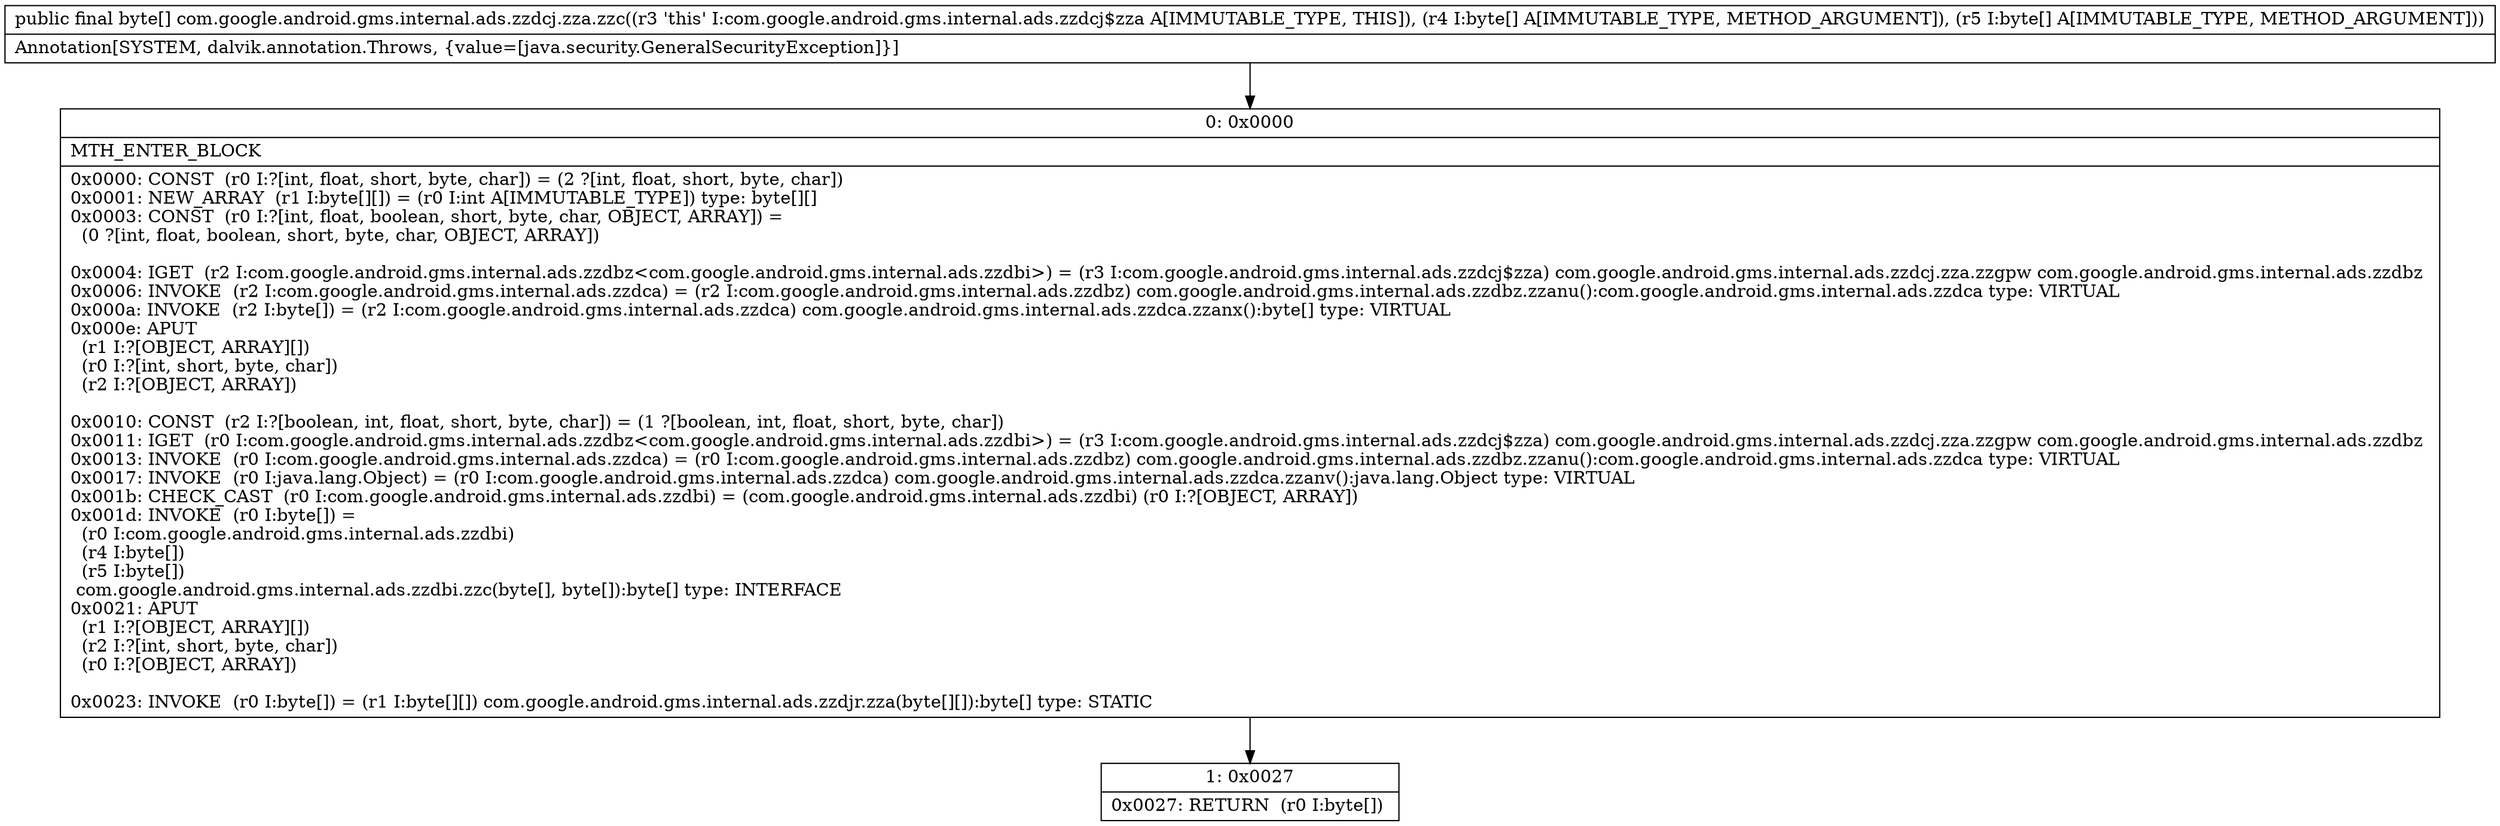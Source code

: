 digraph "CFG forcom.google.android.gms.internal.ads.zzdcj.zza.zzc([B[B)[B" {
Node_0 [shape=record,label="{0\:\ 0x0000|MTH_ENTER_BLOCK\l|0x0000: CONST  (r0 I:?[int, float, short, byte, char]) = (2 ?[int, float, short, byte, char]) \l0x0001: NEW_ARRAY  (r1 I:byte[][]) = (r0 I:int A[IMMUTABLE_TYPE]) type: byte[][] \l0x0003: CONST  (r0 I:?[int, float, boolean, short, byte, char, OBJECT, ARRAY]) = \l  (0 ?[int, float, boolean, short, byte, char, OBJECT, ARRAY])\l \l0x0004: IGET  (r2 I:com.google.android.gms.internal.ads.zzdbz\<com.google.android.gms.internal.ads.zzdbi\>) = (r3 I:com.google.android.gms.internal.ads.zzdcj$zza) com.google.android.gms.internal.ads.zzdcj.zza.zzgpw com.google.android.gms.internal.ads.zzdbz \l0x0006: INVOKE  (r2 I:com.google.android.gms.internal.ads.zzdca) = (r2 I:com.google.android.gms.internal.ads.zzdbz) com.google.android.gms.internal.ads.zzdbz.zzanu():com.google.android.gms.internal.ads.zzdca type: VIRTUAL \l0x000a: INVOKE  (r2 I:byte[]) = (r2 I:com.google.android.gms.internal.ads.zzdca) com.google.android.gms.internal.ads.zzdca.zzanx():byte[] type: VIRTUAL \l0x000e: APUT  \l  (r1 I:?[OBJECT, ARRAY][])\l  (r0 I:?[int, short, byte, char])\l  (r2 I:?[OBJECT, ARRAY])\l \l0x0010: CONST  (r2 I:?[boolean, int, float, short, byte, char]) = (1 ?[boolean, int, float, short, byte, char]) \l0x0011: IGET  (r0 I:com.google.android.gms.internal.ads.zzdbz\<com.google.android.gms.internal.ads.zzdbi\>) = (r3 I:com.google.android.gms.internal.ads.zzdcj$zza) com.google.android.gms.internal.ads.zzdcj.zza.zzgpw com.google.android.gms.internal.ads.zzdbz \l0x0013: INVOKE  (r0 I:com.google.android.gms.internal.ads.zzdca) = (r0 I:com.google.android.gms.internal.ads.zzdbz) com.google.android.gms.internal.ads.zzdbz.zzanu():com.google.android.gms.internal.ads.zzdca type: VIRTUAL \l0x0017: INVOKE  (r0 I:java.lang.Object) = (r0 I:com.google.android.gms.internal.ads.zzdca) com.google.android.gms.internal.ads.zzdca.zzanv():java.lang.Object type: VIRTUAL \l0x001b: CHECK_CAST  (r0 I:com.google.android.gms.internal.ads.zzdbi) = (com.google.android.gms.internal.ads.zzdbi) (r0 I:?[OBJECT, ARRAY]) \l0x001d: INVOKE  (r0 I:byte[]) = \l  (r0 I:com.google.android.gms.internal.ads.zzdbi)\l  (r4 I:byte[])\l  (r5 I:byte[])\l com.google.android.gms.internal.ads.zzdbi.zzc(byte[], byte[]):byte[] type: INTERFACE \l0x0021: APUT  \l  (r1 I:?[OBJECT, ARRAY][])\l  (r2 I:?[int, short, byte, char])\l  (r0 I:?[OBJECT, ARRAY])\l \l0x0023: INVOKE  (r0 I:byte[]) = (r1 I:byte[][]) com.google.android.gms.internal.ads.zzdjr.zza(byte[][]):byte[] type: STATIC \l}"];
Node_1 [shape=record,label="{1\:\ 0x0027|0x0027: RETURN  (r0 I:byte[]) \l}"];
MethodNode[shape=record,label="{public final byte[] com.google.android.gms.internal.ads.zzdcj.zza.zzc((r3 'this' I:com.google.android.gms.internal.ads.zzdcj$zza A[IMMUTABLE_TYPE, THIS]), (r4 I:byte[] A[IMMUTABLE_TYPE, METHOD_ARGUMENT]), (r5 I:byte[] A[IMMUTABLE_TYPE, METHOD_ARGUMENT]))  | Annotation[SYSTEM, dalvik.annotation.Throws, \{value=[java.security.GeneralSecurityException]\}]\l}"];
MethodNode -> Node_0;
Node_0 -> Node_1;
}

